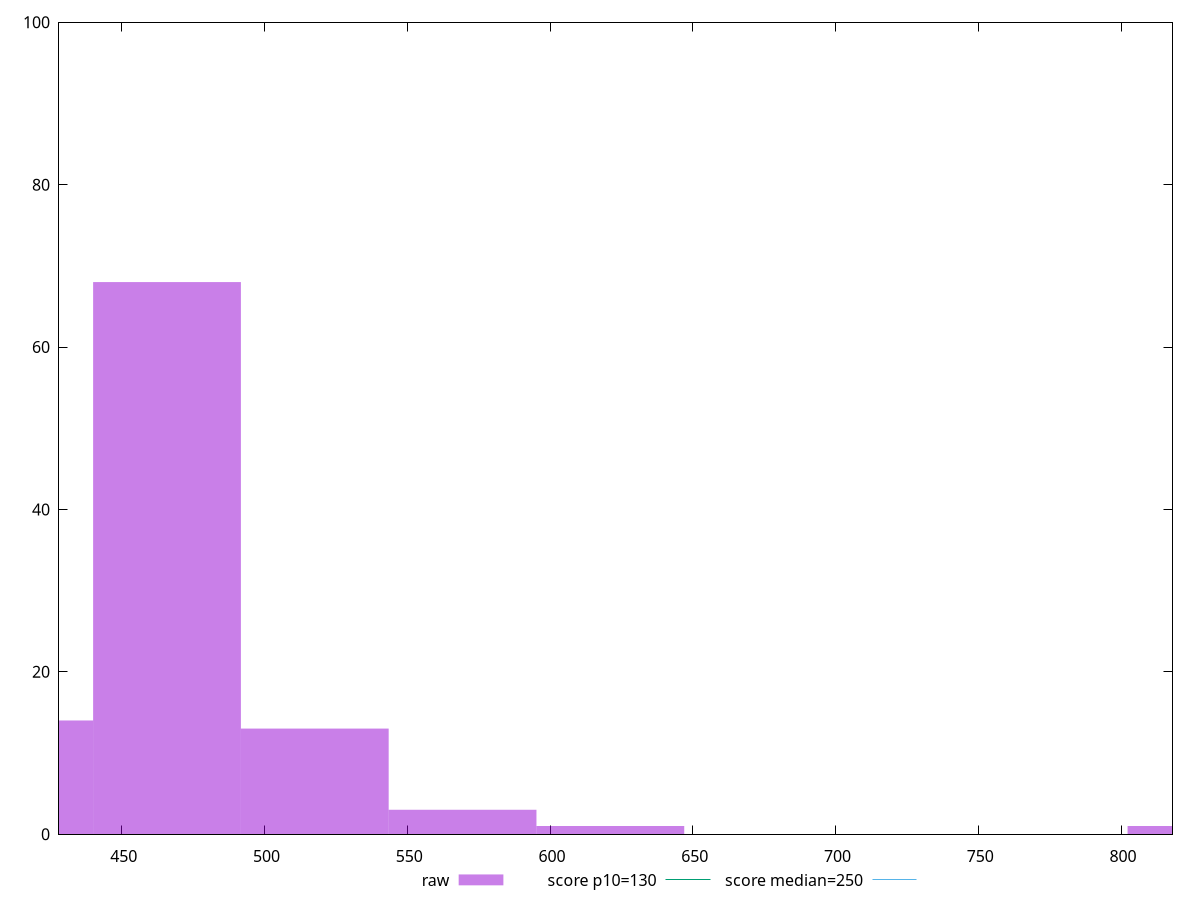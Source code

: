 reset

$raw <<EOF
465.83014759958786 68
414.07124231074476 14
517.589052888431 13
828.1424846214895 1
621.1068634661171 1
569.347958177274 3
EOF

set key outside below
set boxwidth 51.758905288843096
set xrange [428:818]
set yrange [0:100]
set trange [0:100]
set style fill transparent solid 0.5 noborder

set parametric
set terminal svg size 640, 490 enhanced background rgb 'white'
set output "reprap/max-potential-fid/samples/pages+cached+noexternal/raw/histogram.svg"

plot $raw title "raw" with boxes, \
     130,t title "score p10=130", \
     250,t title "score median=250"

reset
